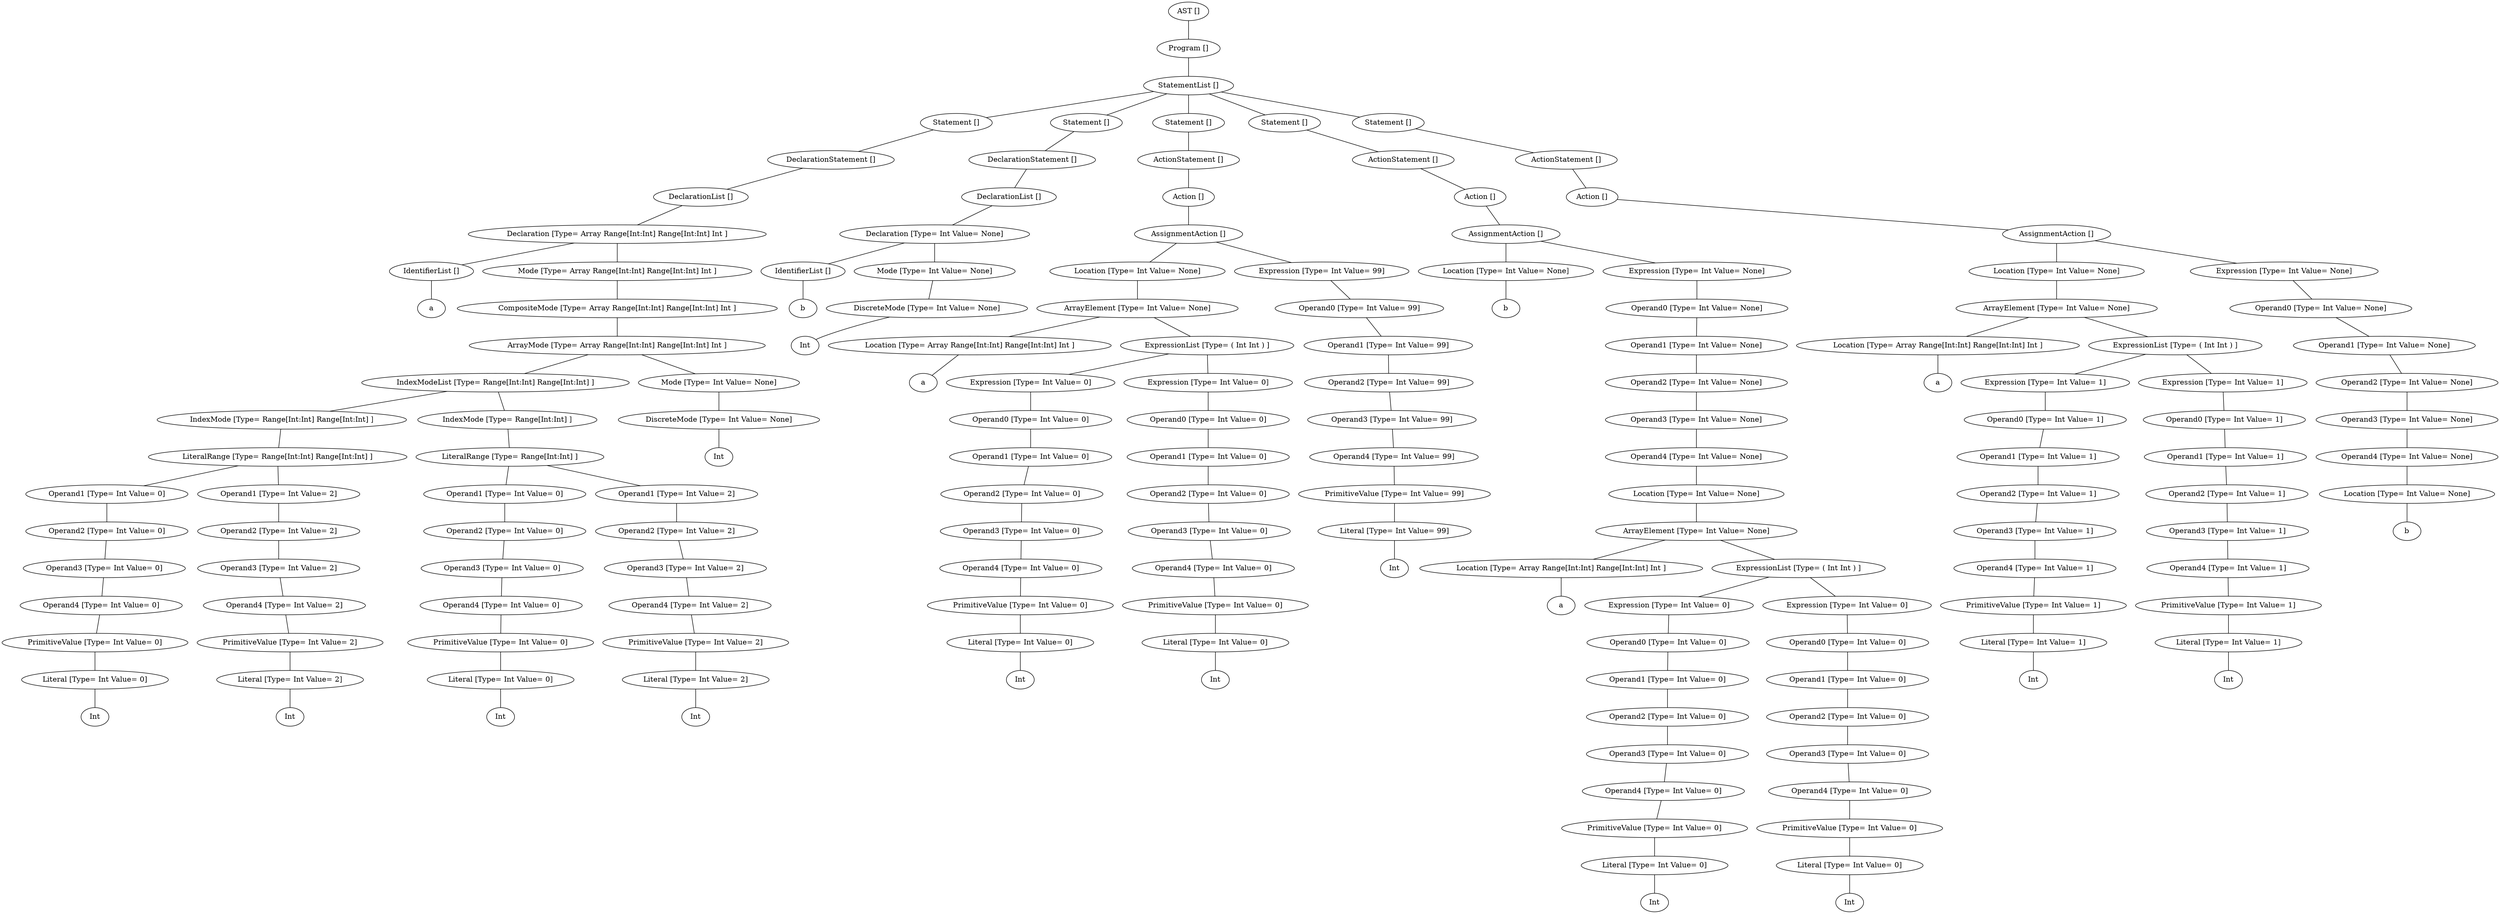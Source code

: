 graph G {
50729816 [label="AST []"];
50731328 [label="AST None"];
50729816 -- 50731328;
50731328 [label="Program []"];
50745584 [label="Program None"];
50731328 -- 50745584;
50745584 [label="StatementList []"];
46199192 [label="StatementList None"];
50745584 -- 46199192;
46199192 [label="Statement []"];
50704456 [label="Statement None"];
46199192 -- 50704456;
50704456 [label="DeclarationStatement []"];
50687896 [label="DeclarationStatement None"];
50704456 -- 50687896;
50687896 [label="DeclarationList []"];
50706584 [label="DeclarationList None"];
50687896 -- 50706584;
50706584 [label="Declaration [Type= Array Range[Int:Int] Range[Int:Int] Int ]"];
46199696 [label="Declaration Array Range[Int:Int] Range[Int:Int] Int"];
50706584 -- 46199696;
46199696 [label="IdentifierList []"];
11319975396495466891 [label=a];
46199696 -- 11319975396495466891;
50705128 [label="Declaration Array Range[Int:Int] Range[Int:Int] Int"];
50706584 -- 50705128;
50705128 [label="Mode [Type= Array Range[Int:Int] Range[Int:Int] Int ]"];
46199304 [label="Mode Array Range[Int:Int] Range[Int:Int] Int"];
50705128 -- 46199304;
46199304 [label="CompositeMode [Type= Array Range[Int:Int] Range[Int:Int] Int ]"];
50706472 [label="CompositeMode Array Range[Int:Int] Range[Int:Int] Int"];
46199304 -- 50706472;
50706472 [label="ArrayMode [Type= Array Range[Int:Int] Range[Int:Int] Int ]"];
50706528 [label="ArrayMode Array Range[Int:Int] Range[Int:Int] Int"];
50706472 -- 50706528;
50706528 [label="IndexModeList [Type= Range[Int:Int] Range[Int:Int] ]"];
50704904 [label="IndexModeList Range[Int:Int] Range[Int:Int]"];
50706528 -- 50704904;
50704904 [label="IndexMode [Type= Range[Int:Int] Range[Int:Int] ]"];
50705352 [label="IndexMode Range[Int:Int] Range[Int:Int]"];
50704904 -- 50705352;
50705352 [label="LiteralRange [Type= Range[Int:Int] Range[Int:Int] ]"];
50704792 [label="LiteralRange Range[Int:Int] Range[Int:Int]"];
50705352 -- 50704792;
50704792 [label="Operand1 [Type= Int Value= 0]"];
50704736 [label="Operand1 Int"];
50704792 -- 50704736;
50704736 [label="Operand2 [Type= Int Value= 0]"];
50704680 [label="Operand2 Int"];
50704736 -- 50704680;
50704680 [label="Operand3 [Type= Int Value= 0]"];
50687952 [label="Operand3 Int"];
50704680 -- 50687952;
50687952 [label="Operand4 [Type= Int Value= 0]"];
50704512 [label="Operand4 Int"];
50687952 -- 50704512;
50704512 [label="PrimitiveValue [Type= Int Value= 0]"];
46199752 [label="PrimitiveValue Int"];
50704512 -- 46199752;
46199752 [label="Literal [Type= Int Value= 0]"];
9373016964374548007 [label=Int];
46199752 -- 9373016964374548007;
50705296 [label="LiteralRange Range[Int:Int] Range[Int:Int]"];
50705352 -- 50705296;
50705296 [label="Operand1 [Type= Int Value= 2]"];
50705240 [label="Operand1 Int"];
50705296 -- 50705240;
50705240 [label="Operand2 [Type= Int Value= 2]"];
50705184 [label="Operand2 Int"];
50705240 -- 50705184;
50705184 [label="Operand3 [Type= Int Value= 2]"];
50704960 [label="Operand3 Int"];
50705184 -- 50704960;
50704960 [label="Operand4 [Type= Int Value= 2]"];
50705016 [label="Operand4 Int"];
50704960 -- 50705016;
50705016 [label="PrimitiveValue [Type= Int Value= 2]"];
50704848 [label="PrimitiveValue Int"];
50705016 -- 50704848;
50704848 [label="Literal [Type= Int Value= 2]"];
10761683472438345808 [label=Int];
50704848 -- 10761683472438345808;
50705968 [label="IndexModeList Range[Int:Int] Range[Int:Int]"];
50706528 -- 50705968;
50705968 [label="IndexMode [Type= Range[Int:Int] ]"];
50706416 [label="IndexMode Range[Int:Int]"];
50705968 -- 50706416;
50706416 [label="LiteralRange [Type= Range[Int:Int] ]"];
50705856 [label="LiteralRange Range[Int:Int]"];
50706416 -- 50705856;
50705856 [label="Operand1 [Type= Int Value= 0]"];
50705800 [label="Operand1 Int"];
50705856 -- 50705800;
50705800 [label="Operand2 [Type= Int Value= 0]"];
50705744 [label="Operand2 Int"];
50705800 -- 50705744;
50705744 [label="Operand3 [Type= Int Value= 0]"];
50705408 [label="Operand3 Int"];
50705744 -- 50705408;
50705408 [label="Operand4 [Type= Int Value= 0]"];
50705576 [label="Operand4 Int"];
50705408 -- 50705576;
50705576 [label="PrimitiveValue [Type= Int Value= 0]"];
50705520 [label="PrimitiveValue Int"];
50705576 -- 50705520;
50705520 [label="Literal [Type= Int Value= 0]"];
9996498973714877442 [label=Int];
50705520 -- 9996498973714877442;
50706360 [label="LiteralRange Range[Int:Int]"];
50706416 -- 50706360;
50706360 [label="Operand1 [Type= Int Value= 2]"];
50706304 [label="Operand1 Int"];
50706360 -- 50706304;
50706304 [label="Operand2 [Type= Int Value= 2]"];
50706248 [label="Operand2 Int"];
50706304 -- 50706248;
50706248 [label="Operand3 [Type= Int Value= 2]"];
50706024 [label="Operand3 Int"];
50706248 -- 50706024;
50706024 [label="Operand4 [Type= Int Value= 2]"];
50706080 [label="Operand4 Int"];
50706024 -- 50706080;
50706080 [label="PrimitiveValue [Type= Int Value= 2]"];
50705912 [label="PrimitiveValue Int"];
50706080 -- 50705912;
50705912 [label="Literal [Type= Int Value= 2]"];
11679123024302860431 [label=Int];
50705912 -- 11679123024302860431;
50706640 [label="ArrayMode Array Range[Int:Int] Range[Int:Int] Int"];
50706472 -- 50706640;
50706640 [label="Mode [Type= Int Value= None]"];
50704624 [label="Mode Int"];
50706640 -- 50704624;
50704624 [label="DiscreteMode [Type= Int Value= None]"];
13439971292905026081 [label=Int];
50704624 -- 13439971292905026081;
50705464 [label="StatementList None"];
50745584 -- 50705464;
50705464 [label="Statement []"];
50707144 [label="Statement None"];
50705464 -- 50707144;
50707144 [label="DeclarationStatement []"];
50706808 [label="DeclarationStatement None"];
50707144 -- 50706808;
50706808 [label="DeclarationList []"];
50706920 [label="DeclarationList None"];
50706808 -- 50706920;
50706920 [label="Declaration [Type= Int Value= None]"];
50706696 [label="Declaration Int"];
50706920 -- 50706696;
50706696 [label="IdentifierList []"];
9918092139972052225 [label=b];
50706696 -- 9918092139972052225;
50706864 [label="Declaration Int"];
50706920 -- 50706864;
50706864 [label="Mode [Type= Int Value= None]"];
50705688 [label="Mode Int"];
50706864 -- 50705688;
50705688 [label="DiscreteMode [Type= Int Value= None]"];
10919448040154791532 [label=Int];
50705688 -- 10919448040154791532;
50707424 [label="StatementList None"];
50745584 -- 50707424;
50707424 [label="Statement []"];
50729592 [label="Statement None"];
50707424 -- 50729592;
50729592 [label="ActionStatement []"];
50707760 [label="ActionStatement None"];
50729592 -- 50707760;
50707760 [label="Action []"];
50729480 [label="Action None"];
50707760 -- 50729480;
50729480 [label="AssignmentAction []"];
50707200 [label="AssignmentAction None"];
50729480 -- 50707200;
50707200 [label="Location [Type= Int Value= None]"];
50707872 [label="Location Int"];
50707200 -- 50707872;
50707872 [label="ArrayElement [Type= Int Value= None]"];
46199584 [label="ArrayElement Int"];
50707872 -- 46199584;
46199584 [label="Location [Type= Array Range[Int:Int] Range[Int:Int] Int ]"];
13270667828704203075 [label=a];
46199584 -- 13270667828704203075;
50708432 [label="ArrayElement Int"];
50707872 -- 50708432;
50708432 [label="ExpressionList [Type= ( Int Int ) ]"];
50707704 [label="ExpressionList ( Int Int )"];
50708432 -- 50707704;
50707704 [label="Expression [Type= Int Value= 0]"];
50707648 [label="Expression Int"];
50707704 -- 50707648;
50707648 [label="Operand0 [Type= Int Value= 0]"];
50707592 [label="Operand0 Int"];
50707648 -- 50707592;
50707592 [label="Operand1 [Type= Int Value= 0]"];
50707536 [label="Operand1 Int"];
50707592 -- 50707536;
50707536 [label="Operand2 [Type= Int Value= 0]"];
50707480 [label="Operand2 Int"];
50707536 -- 50707480;
50707480 [label="Operand3 [Type= Int Value= 0]"];
46199360 [label="Operand3 Int"];
50707480 -- 46199360;
46199360 [label="Operand4 [Type= Int Value= 0]"];
50707256 [label="Operand4 Int"];
46199360 -- 50707256;
50707256 [label="PrimitiveValue [Type= Int Value= 0]"];
50707312 [label="PrimitiveValue Int"];
50707256 -- 50707312;
50707312 [label="Literal [Type= Int Value= 0]"];
10073217338329333587 [label=Int];
50707312 -- 10073217338329333587;
50708376 [label="ExpressionList ( Int Int )"];
50708432 -- 50708376;
50708376 [label="Expression [Type= Int Value= 0]"];
50708320 [label="Expression Int"];
50708376 -- 50708320;
50708320 [label="Operand0 [Type= Int Value= 0]"];
50708264 [label="Operand0 Int"];
50708320 -- 50708264;
50708264 [label="Operand1 [Type= Int Value= 0]"];
50708208 [label="Operand1 Int"];
50708264 -- 50708208;
50708208 [label="Operand2 [Type= Int Value= 0]"];
50708152 [label="Operand2 Int"];
50708208 -- 50708152;
50708152 [label="Operand3 [Type= Int Value= 0]"];
50707928 [label="Operand3 Int"];
50708152 -- 50707928;
50707928 [label="Operand4 [Type= Int Value= 0]"];
50707984 [label="Operand4 Int"];
50707928 -- 50707984;
50707984 [label="PrimitiveValue [Type= Int Value= 0]"];
50707816 [label="PrimitiveValue Int"];
50707984 -- 50707816;
50707816 [label="Literal [Type= Int Value= 0]"];
10696217221518891340 [label=Int];
50707816 -- 10696217221518891340;
50729424 [label="AssignmentAction None"];
50729480 -- 50729424;
50729424 [label="Expression [Type= Int Value= 99]"];
50729368 [label="Expression Int"];
50729424 -- 50729368;
50729368 [label="Operand0 [Type= Int Value= 99]"];
50729312 [label="Operand0 Int"];
50729368 -- 50729312;
50729312 [label="Operand1 [Type= Int Value= 99]"];
50729256 [label="Operand1 Int"];
50729312 -- 50729256;
50729256 [label="Operand2 [Type= Int Value= 99]"];
50729032 [label="Operand2 Int"];
50729256 -- 50729032;
50729032 [label="Operand3 [Type= Int Value= 99]"];
50707032 [label="Operand3 Int"];
50729032 -- 50707032;
50707032 [label="Operand4 [Type= Int Value= 99]"];
50708096 [label="Operand4 Int"];
50707032 -- 50708096;
50708096 [label="PrimitiveValue [Type= Int Value= 99]"];
50729144 [label="PrimitiveValue Int"];
50708096 -- 50729144;
50729144 [label="Literal [Type= Int Value= 99]"];
10627200901547310366 [label=Int];
50729144 -- 10627200901547310366;
50731496 [label="StatementList None"];
50745584 -- 50731496;
50731496 [label="Statement []"];
50731440 [label="Statement None"];
50731496 -- 50731440;
50731440 [label="ActionStatement []"];
50729760 [label="ActionStatement None"];
50731440 -- 50729760;
50729760 [label="Action []"];
50731160 [label="Action None"];
50729760 -- 50731160;
50731160 [label="AssignmentAction []"];
50706192 [label="AssignmentAction None"];
50731160 -- 50706192;
50706192 [label="Location [Type= Int Value= None]"];
11550796071722299847 [label=b];
50706192 -- 11550796071722299847;
50730096 [label="AssignmentAction None"];
50731160 -- 50730096;
50730096 [label="Expression [Type= Int Value= None]"];
50730768 [label="Expression Int"];
50730096 -- 50730768;
50730768 [label="Operand0 [Type= Int Value= None]"];
50731216 [label="Operand0 Int"];
50730768 -- 50731216;
50731216 [label="Operand1 [Type= Int Value= None]"];
50729872 [label="Operand1 Int"];
50731216 -- 50729872;
50729872 [label="Operand2 [Type= Int Value= None]"];
50730432 [label="Operand2 Int"];
50729872 -- 50730432;
50730432 [label="Operand3 [Type= Int Value= None]"];
50731272 [label="Operand3 Int"];
50730432 -- 50731272;
50731272 [label="Operand4 [Type= Int Value= None]"];
50707088 [label="Operand4 Int"];
50731272 -- 50707088;
50707088 [label="Location [Type= Int Value= None]"];
50730544 [label="Location Int"];
50707088 -- 50730544;
50730544 [label="ArrayElement [Type= Int Value= None]"];
50729704 [label="ArrayElement Int"];
50730544 -- 50729704;
50729704 [label="Location [Type= Array Range[Int:Int] Range[Int:Int] Int ]"];
12749326625415250882 [label=a];
50729704 -- 12749326625415250882;
50731104 [label="ArrayElement Int"];
50730544 -- 50731104;
50731104 [label="ExpressionList [Type= ( Int Int ) ]"];
50730376 [label="ExpressionList ( Int Int )"];
50731104 -- 50730376;
50730376 [label="Expression [Type= Int Value= 0]"];
50730320 [label="Expression Int"];
50730376 -- 50730320;
50730320 [label="Operand0 [Type= Int Value= 0]"];
50730264 [label="Operand0 Int"];
50730320 -- 50730264;
50730264 [label="Operand1 [Type= Int Value= 0]"];
50730208 [label="Operand1 Int"];
50730264 -- 50730208;
50730208 [label="Operand2 [Type= Int Value= 0]"];
50730152 [label="Operand2 Int"];
50730208 -- 50730152;
50730152 [label="Operand3 [Type= Int Value= 0]"];
50729928 [label="Operand3 Int"];
50730152 -- 50729928;
50729928 [label="Operand4 [Type= Int Value= 0]"];
50729984 [label="Operand4 Int"];
50729928 -- 50729984;
50729984 [label="PrimitiveValue [Type= Int Value= 0]"];
50729536 [label="PrimitiveValue Int"];
50729984 -- 50729536;
50729536 [label="Literal [Type= Int Value= 0]"];
12646608244623609848 [label=Int];
50729536 -- 12646608244623609848;
50731048 [label="ExpressionList ( Int Int )"];
50731104 -- 50731048;
50731048 [label="Expression [Type= Int Value= 0]"];
50730992 [label="Expression Int"];
50731048 -- 50730992;
50730992 [label="Operand0 [Type= Int Value= 0]"];
50730936 [label="Operand0 Int"];
50730992 -- 50730936;
50730936 [label="Operand1 [Type= Int Value= 0]"];
50730880 [label="Operand1 Int"];
50730936 -- 50730880;
50730880 [label="Operand2 [Type= Int Value= 0]"];
50730824 [label="Operand2 Int"];
50730880 -- 50730824;
50730824 [label="Operand3 [Type= Int Value= 0]"];
50730600 [label="Operand3 Int"];
50730824 -- 50730600;
50730600 [label="Operand4 [Type= Int Value= 0]"];
50730656 [label="Operand4 Int"];
50730600 -- 50730656;
50730656 [label="PrimitiveValue [Type= Int Value= 0]"];
50730488 [label="PrimitiveValue Int"];
50730656 -- 50730488;
50730488 [label="Literal [Type= Int Value= 0]"];
11180585614685505040 [label=Int];
50730488 -- 11180585614685505040;
50732448 [label="StatementList None"];
50745584 -- 50732448;
50732448 [label="Statement []"];
50745640 [label="Statement None"];
50732448 -- 50745640;
50745640 [label="ActionStatement []"];
50732112 [label="ActionStatement None"];
50745640 -- 50732112;
50732112 [label="Action []"];
50745528 [label="Action None"];
50732112 -- 50745528;
50745528 [label="AssignmentAction []"];
50731608 [label="AssignmentAction None"];
50745528 -- 50731608;
50731608 [label="Location [Type= Int Value= None]"];
50732224 [label="Location Int"];
50731608 -- 50732224;
50732224 [label="ArrayElement [Type= Int Value= None]"];
50729648 [label="ArrayElement Int"];
50732224 -- 50729648;
50729648 [label="Location [Type= Array Range[Int:Int] Range[Int:Int] Int ]"];
10117153136706053752 [label=a];
50729648 -- 10117153136706053752;
50732784 [label="ArrayElement Int"];
50732224 -- 50732784;
50732784 [label="ExpressionList [Type= ( Int Int ) ]"];
50732056 [label="ExpressionList ( Int Int )"];
50732784 -- 50732056;
50732056 [label="Expression [Type= Int Value= 1]"];
50732000 [label="Expression Int"];
50732056 -- 50732000;
50732000 [label="Operand0 [Type= Int Value= 1]"];
50731944 [label="Operand0 Int"];
50732000 -- 50731944;
50731944 [label="Operand1 [Type= Int Value= 1]"];
50731888 [label="Operand1 Int"];
50731944 -- 50731888;
50731888 [label="Operand2 [Type= Int Value= 1]"];
50731832 [label="Operand2 Int"];
50731888 -- 50731832;
50731832 [label="Operand3 [Type= Int Value= 1]"];
50729200 [label="Operand3 Int"];
50731832 -- 50729200;
50729200 [label="Operand4 [Type= Int Value= 1]"];
50731384 [label="Operand4 Int"];
50729200 -- 50731384;
50731384 [label="PrimitiveValue [Type= Int Value= 1]"];
50731552 [label="PrimitiveValue Int"];
50731384 -- 50731552;
50731552 [label="Literal [Type= Int Value= 1]"];
10399842365222296776 [label=Int];
50731552 -- 10399842365222296776;
50732728 [label="ExpressionList ( Int Int )"];
50732784 -- 50732728;
50732728 [label="Expression [Type= Int Value= 1]"];
50732672 [label="Expression Int"];
50732728 -- 50732672;
50732672 [label="Operand0 [Type= Int Value= 1]"];
50732616 [label="Operand0 Int"];
50732672 -- 50732616;
50732616 [label="Operand1 [Type= Int Value= 1]"];
50732560 [label="Operand1 Int"];
50732616 -- 50732560;
50732560 [label="Operand2 [Type= Int Value= 1]"];
50732504 [label="Operand2 Int"];
50732560 -- 50732504;
50732504 [label="Operand3 [Type= Int Value= 1]"];
50732280 [label="Operand3 Int"];
50732504 -- 50732280;
50732280 [label="Operand4 [Type= Int Value= 1]"];
50732336 [label="Operand4 Int"];
50732280 -- 50732336;
50732336 [label="PrimitiveValue [Type= Int Value= 1]"];
50732168 [label="PrimitiveValue Int"];
50732336 -- 50732168;
50732168 [label="Literal [Type= Int Value= 1]"];
11286129402673888810 [label=Int];
50732168 -- 11286129402673888810;
50745472 [label="AssignmentAction None"];
50745528 -- 50745472;
50745472 [label="Expression [Type= Int Value= None]"];
50745416 [label="Expression Int"];
50745472 -- 50745416;
50745416 [label="Operand0 [Type= Int Value= None]"];
50732840 [label="Operand0 Int"];
50745416 -- 50732840;
50732840 [label="Operand1 [Type= Int Value= None]"];
50731776 [label="Operand1 Int"];
50732840 -- 50731776;
50731776 [label="Operand2 [Type= Int Value= None]"];
50731664 [label="Operand2 Int"];
50731776 -- 50731664;
50731664 [label="Operand3 [Type= Int Value= None]"];
50732896 [label="Operand3 Int"];
50731664 -- 50732896;
50732896 [label="Operand4 [Type= Int Value= None]"];
50732952 [label="Operand4 Int"];
50732896 -- 50732952;
50732952 [label="Location [Type= Int Value= None]"];
11740889369355572508 [label=b];
50732952 -- 11740889369355572508;
}

